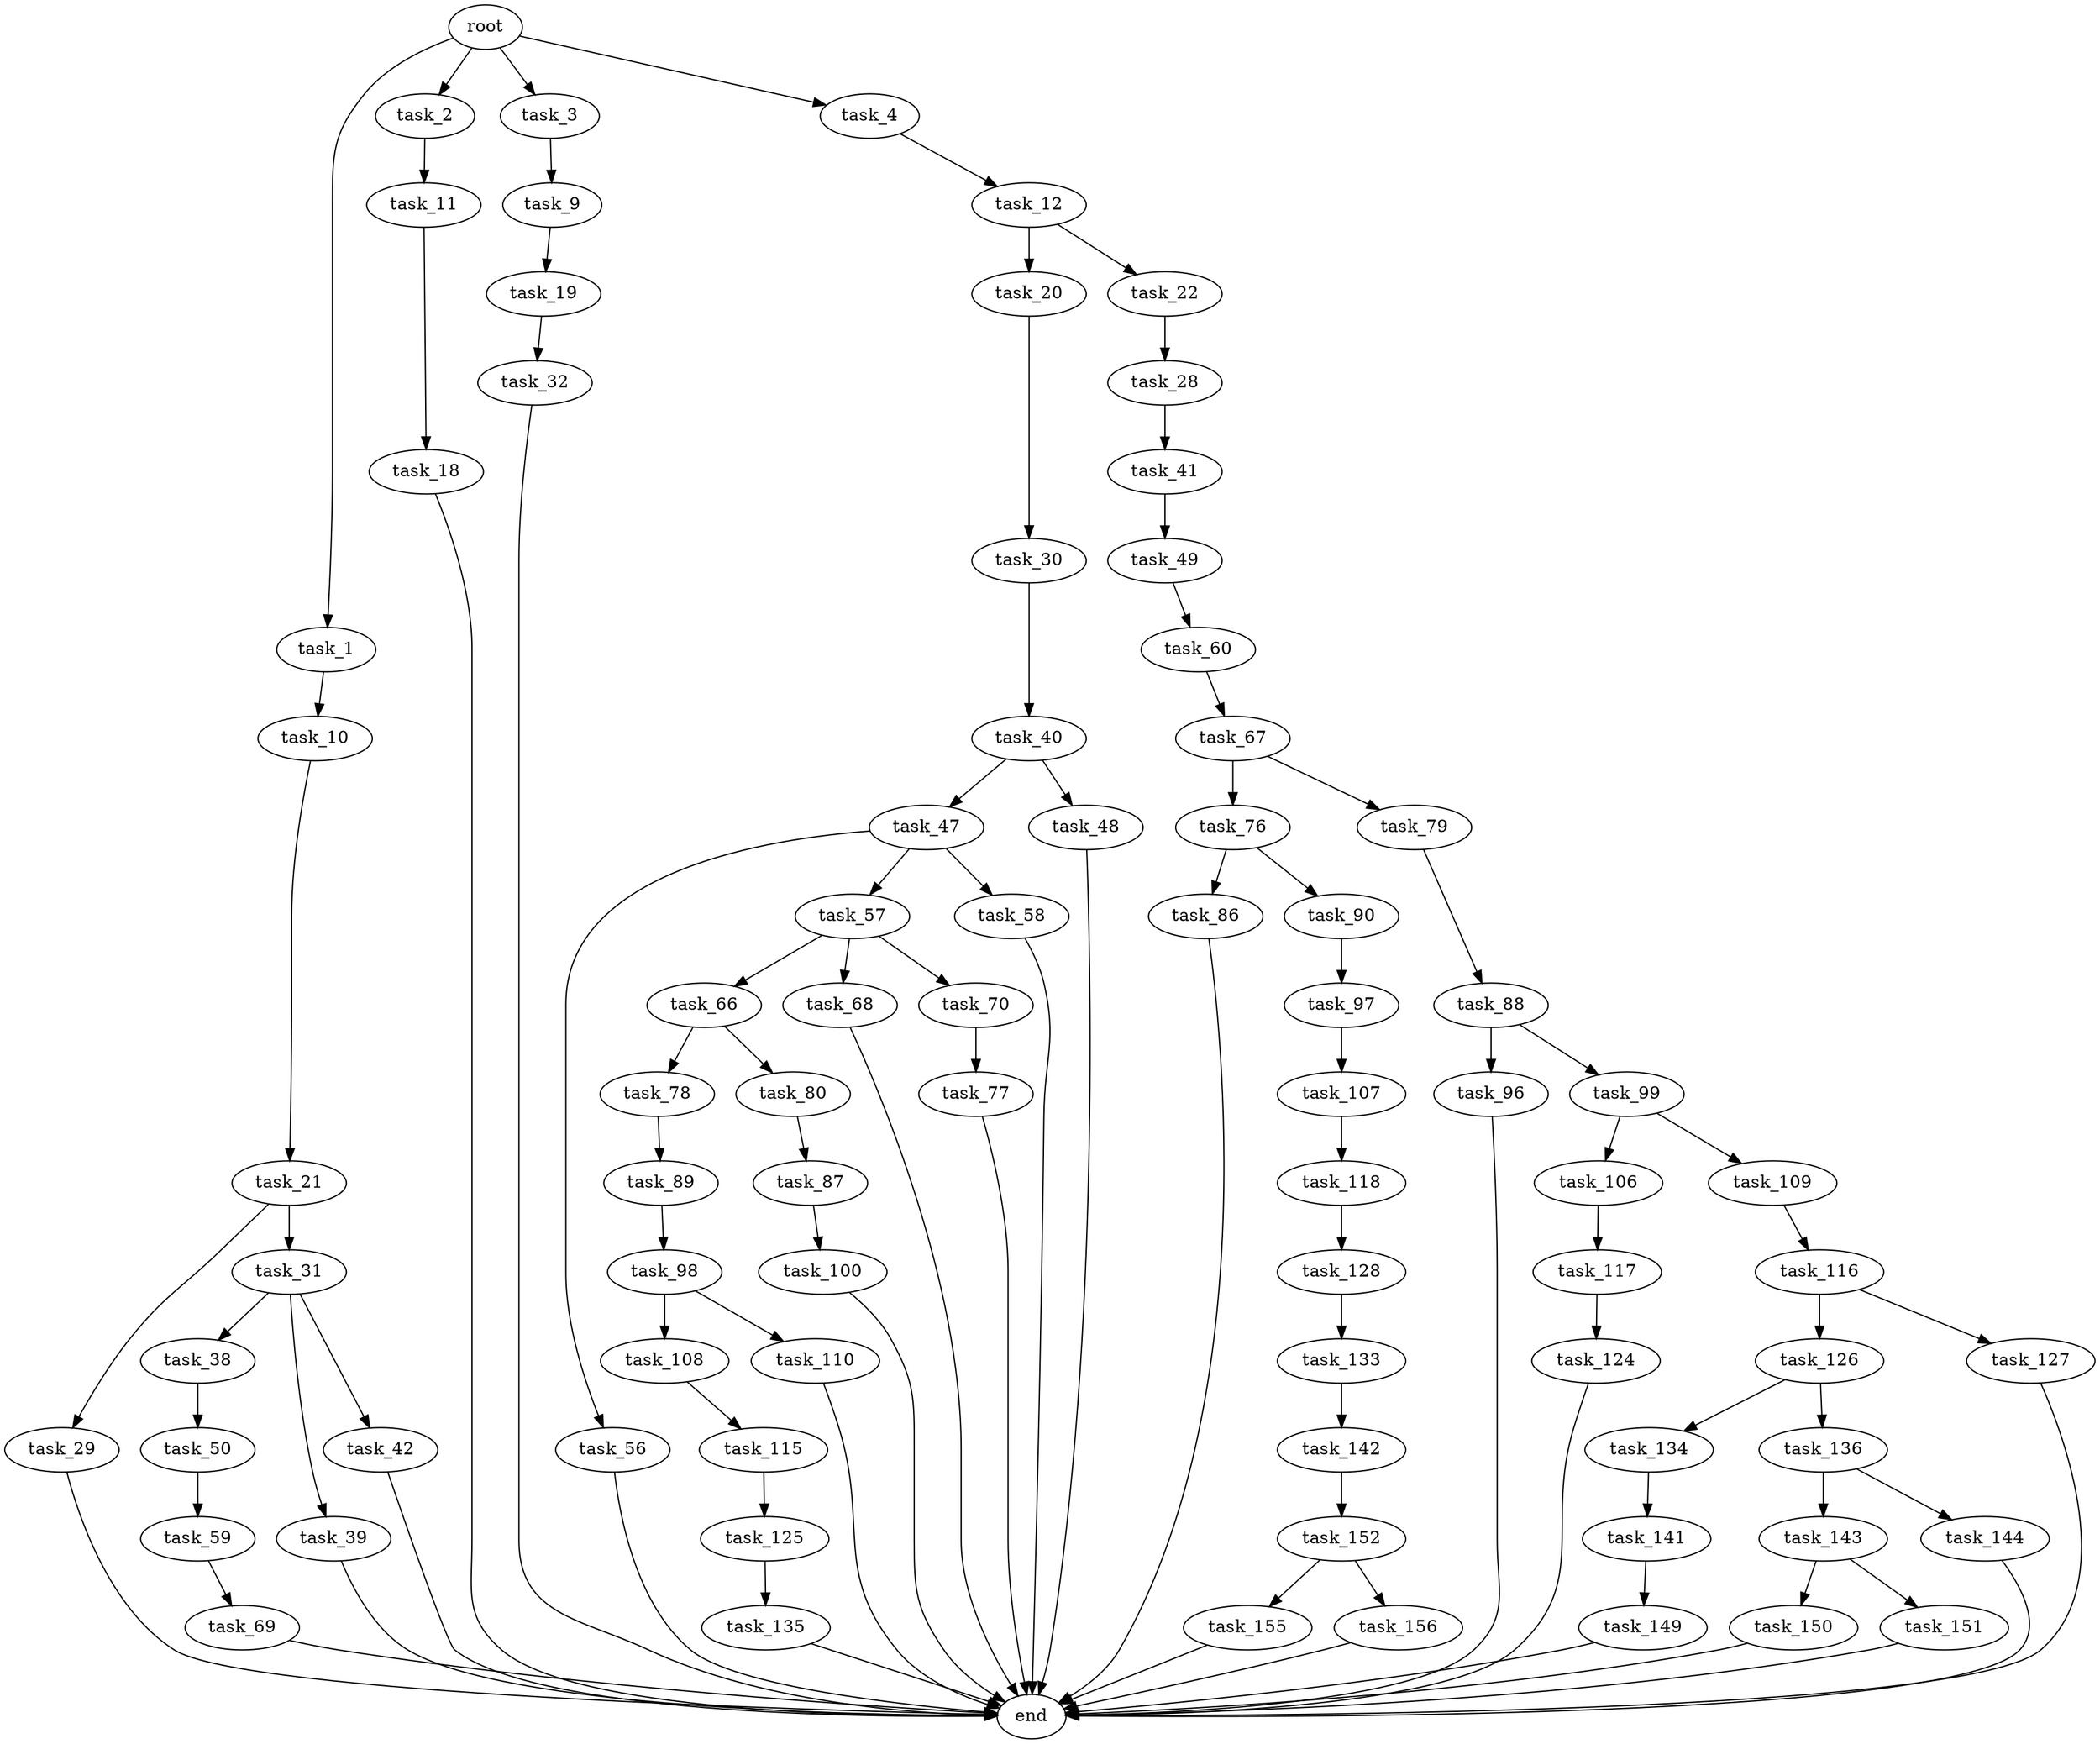 digraph G {
  root [size="0.000000"];
  task_1 [size="68719476736.000000"];
  task_2 [size="231928233984.000000"];
  task_3 [size="100845653969.000000"];
  task_4 [size="12337184788.000000"];
  task_10 [size="280777386700.000000"];
  task_11 [size="22736367312.000000"];
  task_9 [size="4567290554.000000"];
  task_12 [size="21517252166.000000"];
  task_19 [size="134217728000.000000"];
  task_21 [size="7005267162.000000"];
  task_18 [size="8247037722.000000"];
  task_20 [size="5373079506.000000"];
  task_22 [size="197276857893.000000"];
  end [size="0.000000"];
  task_32 [size="116822856946.000000"];
  task_30 [size="456987097944.000000"];
  task_29 [size="368293445632.000000"];
  task_31 [size="134217728000.000000"];
  task_28 [size="299094094312.000000"];
  task_41 [size="97378779981.000000"];
  task_40 [size="509642789545.000000"];
  task_38 [size="1073741824000.000000"];
  task_39 [size="12840918480.000000"];
  task_42 [size="287088367320.000000"];
  task_50 [size="368293445632.000000"];
  task_47 [size="7832827734.000000"];
  task_48 [size="473595683621.000000"];
  task_49 [size="17366510564.000000"];
  task_56 [size="33559206500.000000"];
  task_57 [size="4742544900.000000"];
  task_58 [size="7929023904.000000"];
  task_60 [size="549755813888.000000"];
  task_59 [size="1073741824000.000000"];
  task_66 [size="50409086969.000000"];
  task_68 [size="36396293651.000000"];
  task_70 [size="95167561968.000000"];
  task_69 [size="33672112614.000000"];
  task_67 [size="368293445632.000000"];
  task_78 [size="26446080031.000000"];
  task_80 [size="3400928903.000000"];
  task_76 [size="48924110234.000000"];
  task_79 [size="466816161417.000000"];
  task_77 [size="2000423252.000000"];
  task_86 [size="68719476736.000000"];
  task_90 [size="4268872647.000000"];
  task_89 [size="1416266010.000000"];
  task_88 [size="18773249357.000000"];
  task_87 [size="460013702928.000000"];
  task_100 [size="117864729914.000000"];
  task_96 [size="2050832260.000000"];
  task_99 [size="28991029248.000000"];
  task_98 [size="75139624263.000000"];
  task_97 [size="219180682517.000000"];
  task_107 [size="2053515724.000000"];
  task_108 [size="11694848594.000000"];
  task_110 [size="435981264178.000000"];
  task_106 [size="89762764554.000000"];
  task_109 [size="3471524251.000000"];
  task_117 [size="8589934592.000000"];
  task_118 [size="7129386151.000000"];
  task_115 [size="28991029248.000000"];
  task_116 [size="368293445632.000000"];
  task_125 [size="782757789696.000000"];
  task_126 [size="1336617262769.000000"];
  task_127 [size="134217728000.000000"];
  task_124 [size="9947394264.000000"];
  task_128 [size="452673337831.000000"];
  task_135 [size="368293445632.000000"];
  task_134 [size="549755813888.000000"];
  task_136 [size="134217728000.000000"];
  task_133 [size="6555237060.000000"];
  task_142 [size="782757789696.000000"];
  task_141 [size="15058904924.000000"];
  task_143 [size="15708773661.000000"];
  task_144 [size="368293445632.000000"];
  task_149 [size="47644909896.000000"];
  task_152 [size="28991029248.000000"];
  task_150 [size="1073741824000.000000"];
  task_151 [size="10582471280.000000"];
  task_155 [size="182517207540.000000"];
  task_156 [size="514876459.000000"];

  root -> task_1 [size="1.000000"];
  root -> task_2 [size="1.000000"];
  root -> task_3 [size="1.000000"];
  root -> task_4 [size="1.000000"];
  task_1 -> task_10 [size="134217728.000000"];
  task_2 -> task_11 [size="301989888.000000"];
  task_3 -> task_9 [size="209715200.000000"];
  task_4 -> task_12 [size="838860800.000000"];
  task_10 -> task_21 [size="209715200.000000"];
  task_11 -> task_18 [size="411041792.000000"];
  task_9 -> task_19 [size="134217728.000000"];
  task_12 -> task_20 [size="679477248.000000"];
  task_12 -> task_22 [size="679477248.000000"];
  task_19 -> task_32 [size="209715200.000000"];
  task_21 -> task_29 [size="134217728.000000"];
  task_21 -> task_31 [size="134217728.000000"];
  task_18 -> end [size="1.000000"];
  task_20 -> task_30 [size="134217728.000000"];
  task_22 -> task_28 [size="838860800.000000"];
  task_32 -> end [size="1.000000"];
  task_30 -> task_40 [size="536870912.000000"];
  task_29 -> end [size="1.000000"];
  task_31 -> task_38 [size="209715200.000000"];
  task_31 -> task_39 [size="209715200.000000"];
  task_31 -> task_42 [size="209715200.000000"];
  task_28 -> task_41 [size="536870912.000000"];
  task_41 -> task_49 [size="209715200.000000"];
  task_40 -> task_47 [size="838860800.000000"];
  task_40 -> task_48 [size="838860800.000000"];
  task_38 -> task_50 [size="838860800.000000"];
  task_39 -> end [size="1.000000"];
  task_42 -> end [size="1.000000"];
  task_50 -> task_59 [size="411041792.000000"];
  task_47 -> task_56 [size="536870912.000000"];
  task_47 -> task_57 [size="536870912.000000"];
  task_47 -> task_58 [size="536870912.000000"];
  task_48 -> end [size="1.000000"];
  task_49 -> task_60 [size="411041792.000000"];
  task_56 -> end [size="1.000000"];
  task_57 -> task_66 [size="75497472.000000"];
  task_57 -> task_68 [size="75497472.000000"];
  task_57 -> task_70 [size="75497472.000000"];
  task_58 -> end [size="1.000000"];
  task_60 -> task_67 [size="536870912.000000"];
  task_59 -> task_69 [size="838860800.000000"];
  task_66 -> task_78 [size="838860800.000000"];
  task_66 -> task_80 [size="838860800.000000"];
  task_68 -> end [size="1.000000"];
  task_70 -> task_77 [size="134217728.000000"];
  task_69 -> end [size="1.000000"];
  task_67 -> task_76 [size="411041792.000000"];
  task_67 -> task_79 [size="411041792.000000"];
  task_78 -> task_89 [size="33554432.000000"];
  task_80 -> task_87 [size="209715200.000000"];
  task_76 -> task_86 [size="75497472.000000"];
  task_76 -> task_90 [size="75497472.000000"];
  task_79 -> task_88 [size="838860800.000000"];
  task_77 -> end [size="1.000000"];
  task_86 -> end [size="1.000000"];
  task_90 -> task_97 [size="301989888.000000"];
  task_89 -> task_98 [size="33554432.000000"];
  task_88 -> task_96 [size="411041792.000000"];
  task_88 -> task_99 [size="411041792.000000"];
  task_87 -> task_100 [size="301989888.000000"];
  task_100 -> end [size="1.000000"];
  task_96 -> end [size="1.000000"];
  task_99 -> task_106 [size="75497472.000000"];
  task_99 -> task_109 [size="75497472.000000"];
  task_98 -> task_108 [size="75497472.000000"];
  task_98 -> task_110 [size="75497472.000000"];
  task_97 -> task_107 [size="209715200.000000"];
  task_107 -> task_118 [size="134217728.000000"];
  task_108 -> task_115 [size="33554432.000000"];
  task_110 -> end [size="1.000000"];
  task_106 -> task_117 [size="209715200.000000"];
  task_109 -> task_116 [size="301989888.000000"];
  task_117 -> task_124 [size="33554432.000000"];
  task_118 -> task_128 [size="301989888.000000"];
  task_115 -> task_125 [size="75497472.000000"];
  task_116 -> task_126 [size="411041792.000000"];
  task_116 -> task_127 [size="411041792.000000"];
  task_125 -> task_135 [size="679477248.000000"];
  task_126 -> task_134 [size="838860800.000000"];
  task_126 -> task_136 [size="838860800.000000"];
  task_127 -> end [size="1.000000"];
  task_124 -> end [size="1.000000"];
  task_128 -> task_133 [size="301989888.000000"];
  task_135 -> end [size="1.000000"];
  task_134 -> task_141 [size="536870912.000000"];
  task_136 -> task_143 [size="209715200.000000"];
  task_136 -> task_144 [size="209715200.000000"];
  task_133 -> task_142 [size="134217728.000000"];
  task_142 -> task_152 [size="679477248.000000"];
  task_141 -> task_149 [size="33554432.000000"];
  task_143 -> task_150 [size="301989888.000000"];
  task_143 -> task_151 [size="301989888.000000"];
  task_144 -> end [size="1.000000"];
  task_149 -> end [size="1.000000"];
  task_152 -> task_155 [size="75497472.000000"];
  task_152 -> task_156 [size="75497472.000000"];
  task_150 -> end [size="1.000000"];
  task_151 -> end [size="1.000000"];
  task_155 -> end [size="1.000000"];
  task_156 -> end [size="1.000000"];
}
